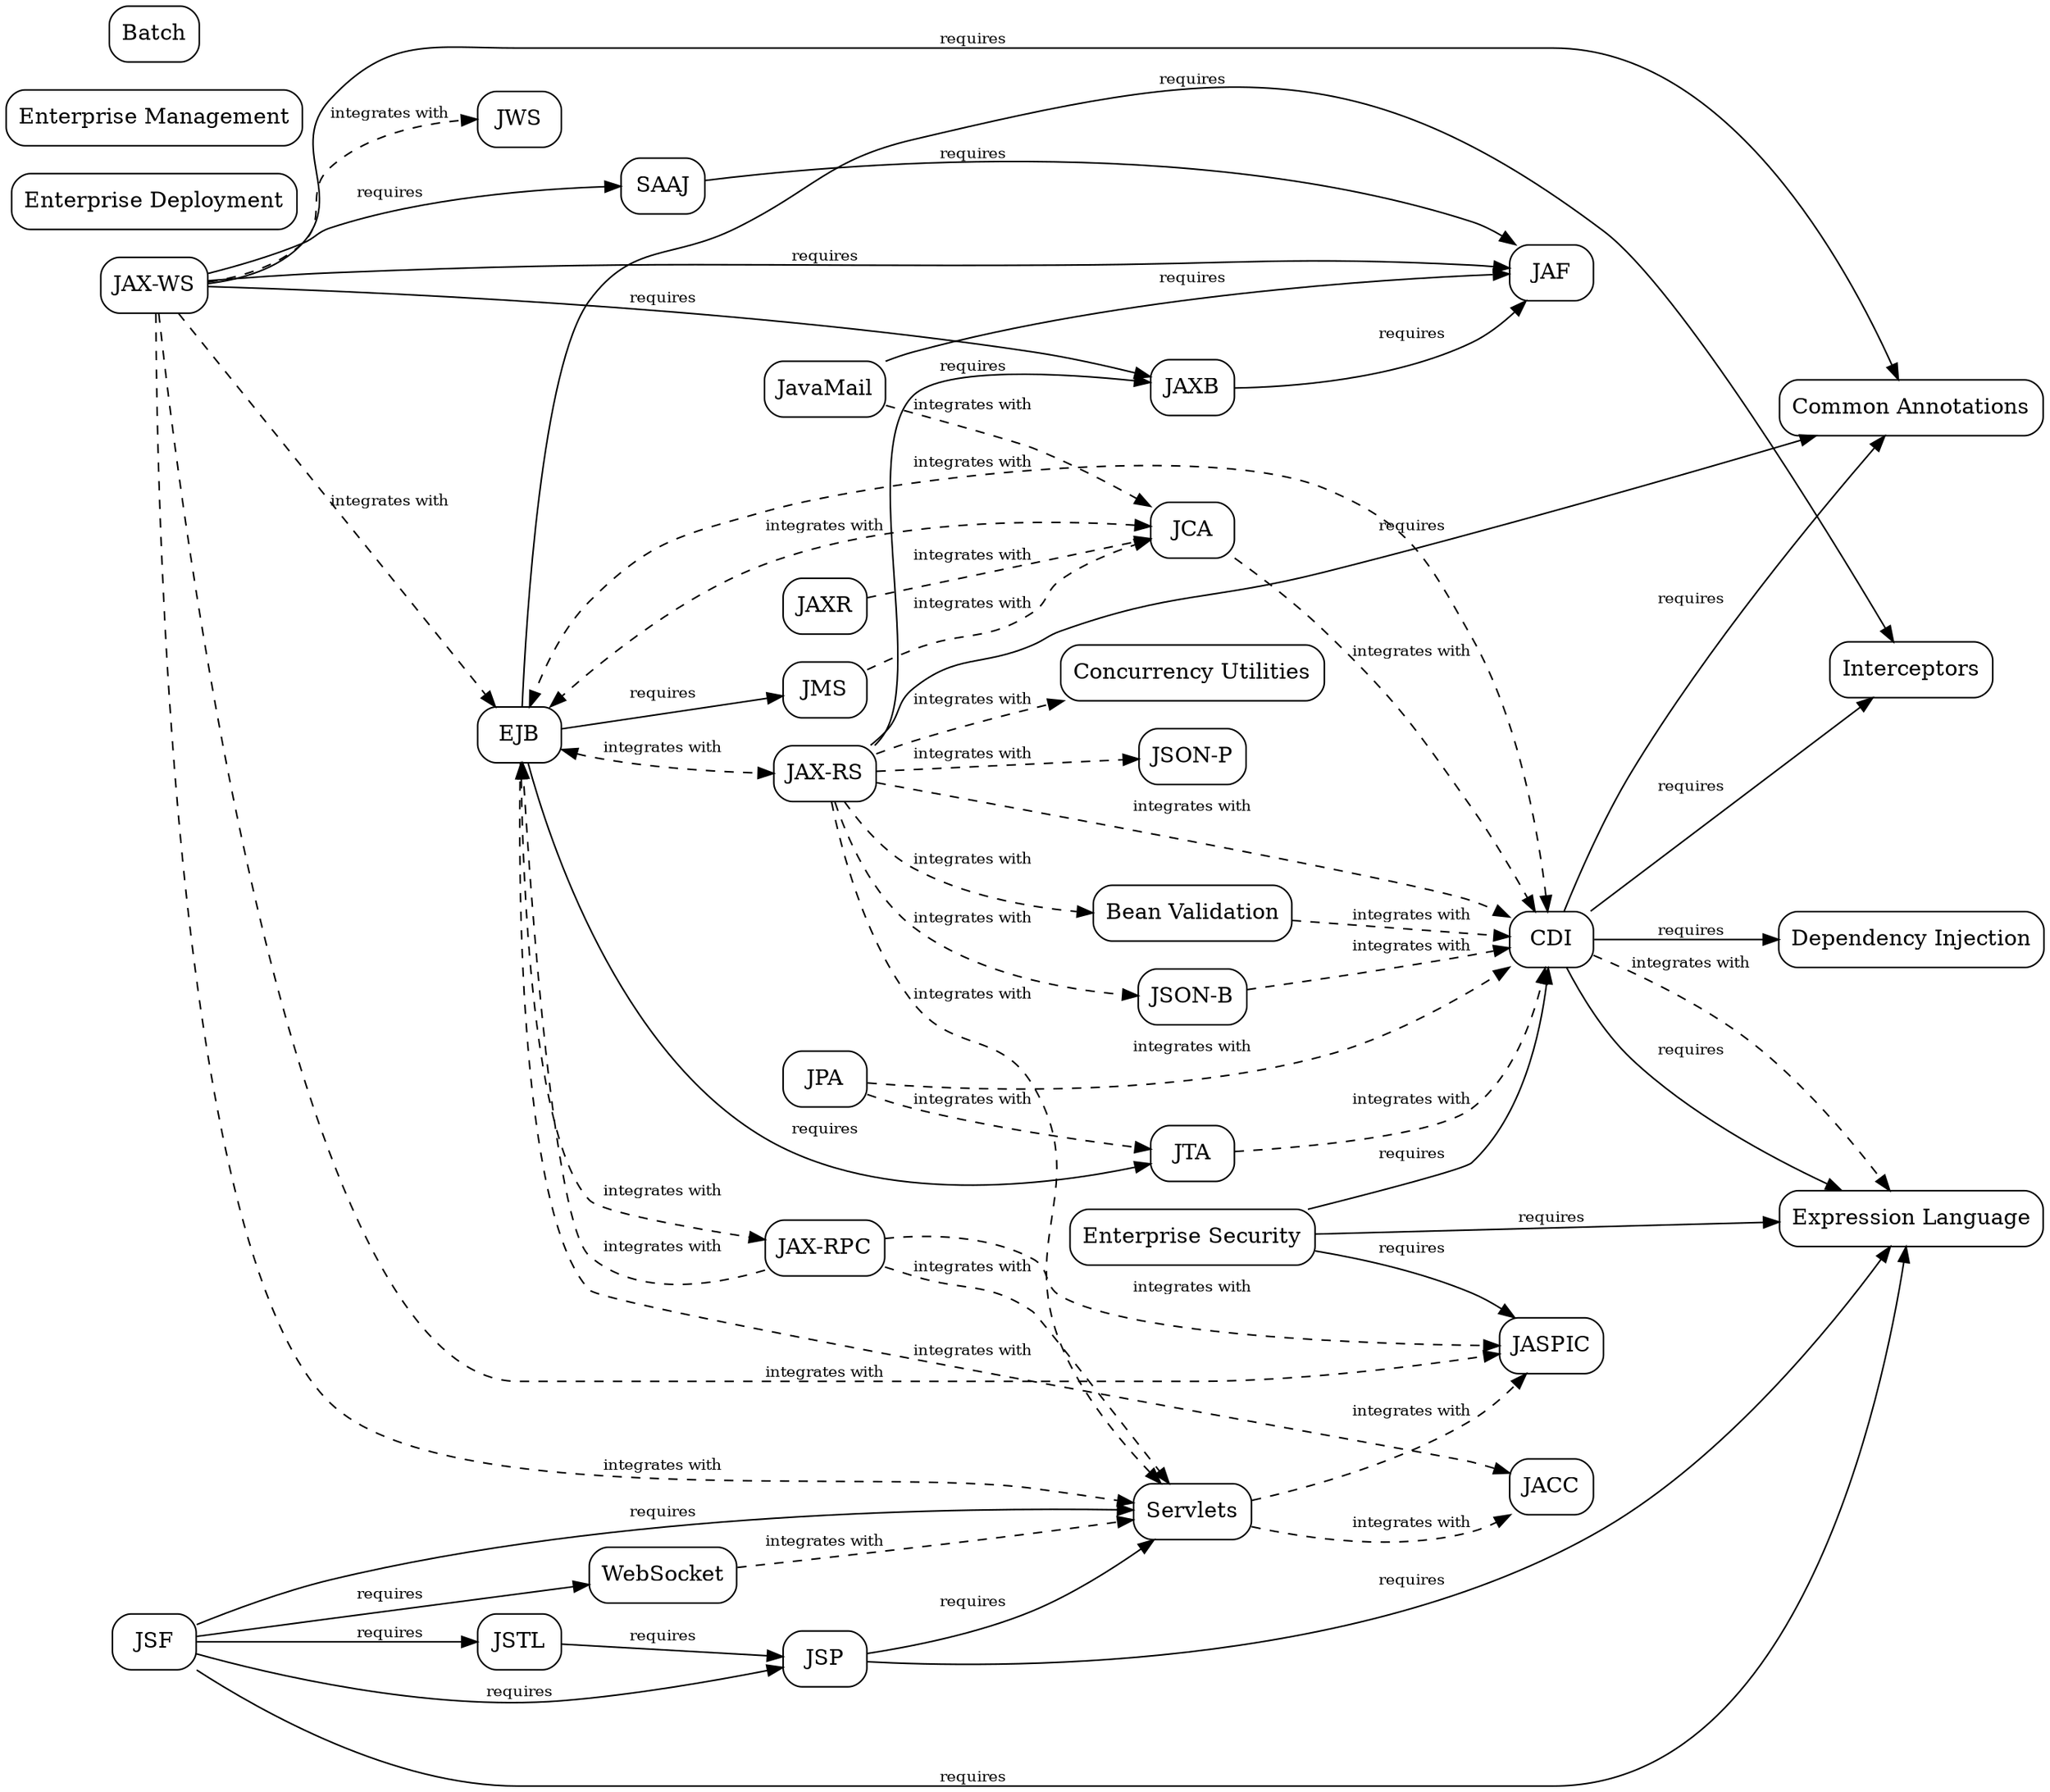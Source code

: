 /********************************************************************************
 * Copyright (c) 2018 Contributors to the Eclipse Foundation
 * 
 * See the NOTICE file(s) distributed with this work for additional
 * information regarding copyright ownership.
 * 
 * This program and the accompanying materials are made available under the
 * terms of the Eclipse Distribution License v. 1.0 which is available at
 * http://www.eclipse.org/org/documents/edl-v10.php.
 * 
 * SPDX-License-Identifier: BSD-3-Clause
 ********************************************************************************/

// This file defines a graph of the relationship between the Jakarta EE specs.
//
// Render using Graphviz.
// e.g. 
// > dot specs.dot -Tsvg > specs.svg
//

digraph G {
	rankdir=LR;
	rank=same;

	// "Specification" nodes
	node[ shape=box, style="rounded" ];
	ca[ label="Common Annotations" ];
	ejb[ label="EJB" ];
	el[ label="Expression Language" ];
	es[ label="Enterprise Security" ];
	interceptors[ label="Interceptors" ];
	jacc[label="JACC"];
	jaf[ label="JAF" ];
	javamail[ label="JavaMail" ];
	jaspic[label="JASPIC"]; 
	jaxws[ label="JAX-WS" ];
	jws[ label="JWS" ];
	jaxb[ label="JAXB" ];
	jaxrs[ label="JAX-RS" ];
	jca[ label="JCA" ];
	jms[ label="JMS" ];
	jpa[ label="JPA" ];
	jsonb[ label="JSON-B" ];
	jsonp[ label="JSON-P" ];
	jsf[ label="JSF" ];
	jsp[ label="JSP" ];
	jstl[ label="JSTL" ];
	jta[ label="JTA" ];
	deployment[ label="Enterprise Deployment" ];
	management[ label="Enterprise Management" ];
	jaxr[ label="JAXR" ];
	servlet[ label="Servlets" ];
	websocket[ label="WebSocket" ];
	jaxrpc[ label="JAX-RPC" ];
	saaj[ label="SAAJ" ];
	cdi[ label="CDI" ];
	di[ label="Dependency Injection" ];
	bv[ label="Bean Validation" ];
	batch[ label="Batch" ];
	cu[ label="Concurrency Utilities" ];

	edge[ fontsize=10 ];

	// References between specifications.
	// e.g. EJB requires Interceptors, JTA, ...
	edge[ label="requires", style="solid" ];
	ejb -> interceptors;
	ejb -> jta;
	ejb -> jms;
	jsf -> jsp;
	jsf -> el;
	jsf -> jstl;
	jsf -> websocket;
	jsf -> servlet;
	jstl -> jsp;
	jsp -> servlet;
	jsp -> el;
	javamail -> jaf;
	jaxws -> jaf;
	es -> jaspic;
	es -> cdi;
	es -> el;
	cdi -> di;
	cdi -> interceptors;
	cdi -> el;
	cdi -> ca;
	jaxrs -> ca;
	jaxrs -> jaxb;
	jaxws -> ca;
	jaxws -> saaj;
	jaxws -> jaxb;
	jaxb -> jaf;
	saaj -> jaf;

	// Integrations between specifications.
	edge[ label="integrates with", style="dashed" ];
	cdi -> ejb[ dir="both" ];
	cdi -> el; // TODO: is EL really REQUIRED on Jakarta EE Platform Containers? CDI-EL integration is mandatory for JSP and JSF
	ejb -> jaxrs [ dir="both" ]; // TODO: both specs define integration semantics
	ejb -> jaxrpc [ dir="both" ]; // TODO: this is pruned so can't be considered required
	ejb -> jacc;
	jaxrs -> servlet;
	jaxrs -> cdi;
	jaxrs -> bv;
	jaxrs -> jsonp;
	jaxrs -> jsonb;
	jaxrs -> cu;
	jaxws -> ejb; // TODO: only via JSR109?
	jaxws -> servlet;
	jaxws -> jaspic;
	jaxrpc -> jaspic;
	jaxrpc -> servlet;
	jaxrpc -> ejb;
	jaxws -> jws;
	jca -> ejb[ dir="both" ]; // TODO: who really defines the relationship?
	jca -> cdi; // TODO: 21.5 says something about dependency injection. Is JCA really integrated with CDI?
	jpa -> cdi;
	bv -> cdi;
	jsonb -> cdi;
	jta -> cdi;
	servlet -> jaspic;
	servlet -> jacc;
	websocket -> servlet; // TODO: is this integration REQUIRED on Jakarta EE Platform containers?
	jms -> jca;
	javamail -> jca;
	jaxr -> jca;
	jpa -> jta;
}

